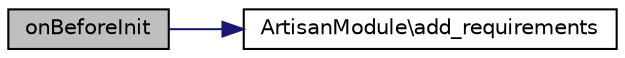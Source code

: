 digraph "onBeforeInit"
{
  edge [fontname="Helvetica",fontsize="10",labelfontname="Helvetica",labelfontsize="10"];
  node [fontname="Helvetica",fontsize="10",shape=record];
  rankdir="LR";
  Node1 [label="onBeforeInit",height=0.2,width=0.4,color="black", fillcolor="grey75", style="filled", fontcolor="black"];
  Node1 -> Node2 [color="midnightblue",fontsize="10",style="solid",fontname="Helvetica"];
  Node2 [label="ArtisanModule\\add_requirements",height=0.2,width=0.4,color="black", fillcolor="white", style="filled",URL="$class_artisan_module.html#aefbc0f7e7a6b57aea319dcf3db315259"];
}
